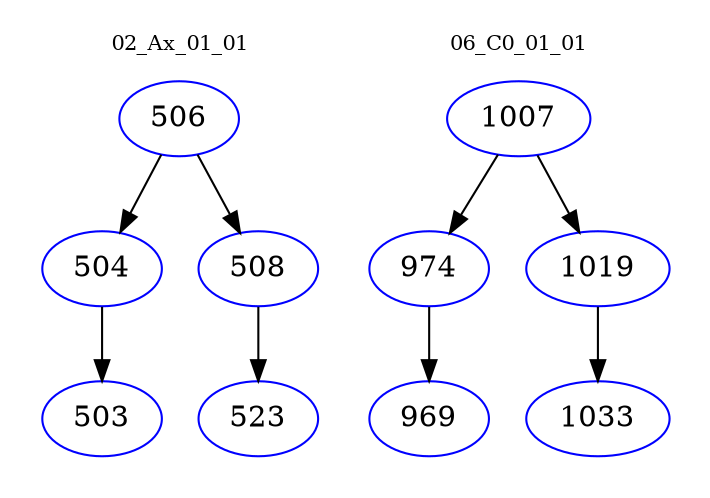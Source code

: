 digraph{
subgraph cluster_0 {
color = white
label = "02_Ax_01_01";
fontsize=10;
T0_506 [label="506", color="blue"]
T0_506 -> T0_504 [color="black"]
T0_504 [label="504", color="blue"]
T0_504 -> T0_503 [color="black"]
T0_503 [label="503", color="blue"]
T0_506 -> T0_508 [color="black"]
T0_508 [label="508", color="blue"]
T0_508 -> T0_523 [color="black"]
T0_523 [label="523", color="blue"]
}
subgraph cluster_1 {
color = white
label = "06_C0_01_01";
fontsize=10;
T1_1007 [label="1007", color="blue"]
T1_1007 -> T1_974 [color="black"]
T1_974 [label="974", color="blue"]
T1_974 -> T1_969 [color="black"]
T1_969 [label="969", color="blue"]
T1_1007 -> T1_1019 [color="black"]
T1_1019 [label="1019", color="blue"]
T1_1019 -> T1_1033 [color="black"]
T1_1033 [label="1033", color="blue"]
}
}
